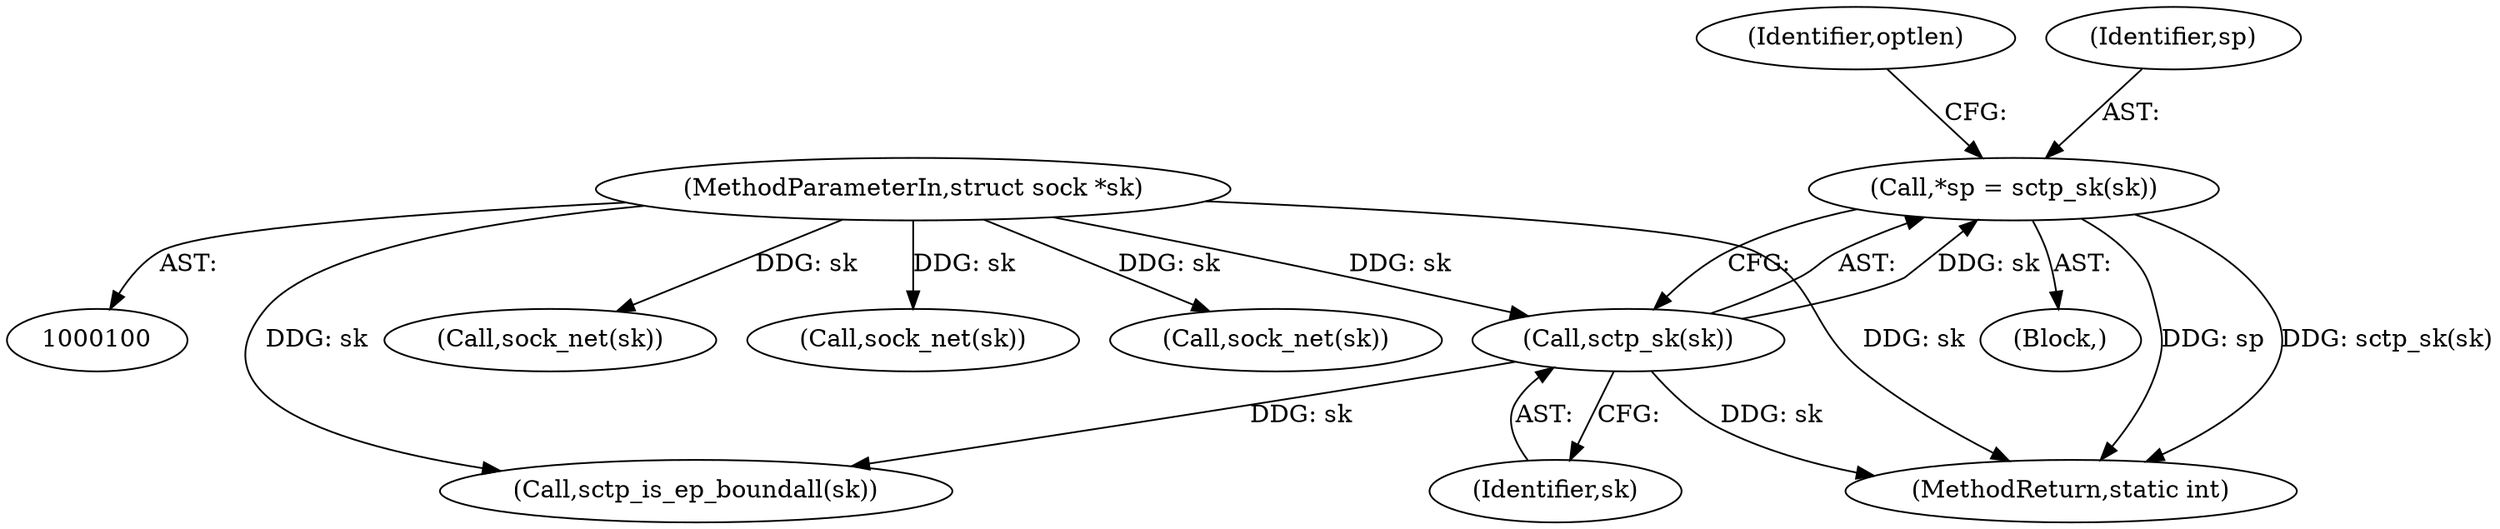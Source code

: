 digraph "0_linux_2d45a02d0166caf2627fe91897c6ffc3b19514c4_1@pointer" {
"1000107" [label="(Call,*sp = sctp_sk(sk))"];
"1000109" [label="(Call,sctp_sk(sk))"];
"1000101" [label="(MethodParameterIn,struct sock *sk)"];
"1000107" [label="(Call,*sp = sctp_sk(sk))"];
"1000157" [label="(Call,sock_net(sk))"];
"1000197" [label="(Call,sock_net(sk))"];
"1000101" [label="(MethodParameterIn,struct sock *sk)"];
"1000113" [label="(Identifier,optlen)"];
"1000104" [label="(Block,)"];
"1000210" [label="(Call,sock_net(sk))"];
"1000216" [label="(MethodReturn,static int)"];
"1000110" [label="(Identifier,sk)"];
"1000108" [label="(Identifier,sp)"];
"1000109" [label="(Call,sctp_sk(sk))"];
"1000131" [label="(Call,sctp_is_ep_boundall(sk))"];
"1000107" -> "1000104"  [label="AST: "];
"1000107" -> "1000109"  [label="CFG: "];
"1000108" -> "1000107"  [label="AST: "];
"1000109" -> "1000107"  [label="AST: "];
"1000113" -> "1000107"  [label="CFG: "];
"1000107" -> "1000216"  [label="DDG: sp"];
"1000107" -> "1000216"  [label="DDG: sctp_sk(sk)"];
"1000109" -> "1000107"  [label="DDG: sk"];
"1000109" -> "1000110"  [label="CFG: "];
"1000110" -> "1000109"  [label="AST: "];
"1000109" -> "1000216"  [label="DDG: sk"];
"1000101" -> "1000109"  [label="DDG: sk"];
"1000109" -> "1000131"  [label="DDG: sk"];
"1000101" -> "1000100"  [label="AST: "];
"1000101" -> "1000216"  [label="DDG: sk"];
"1000101" -> "1000131"  [label="DDG: sk"];
"1000101" -> "1000157"  [label="DDG: sk"];
"1000101" -> "1000197"  [label="DDG: sk"];
"1000101" -> "1000210"  [label="DDG: sk"];
}
